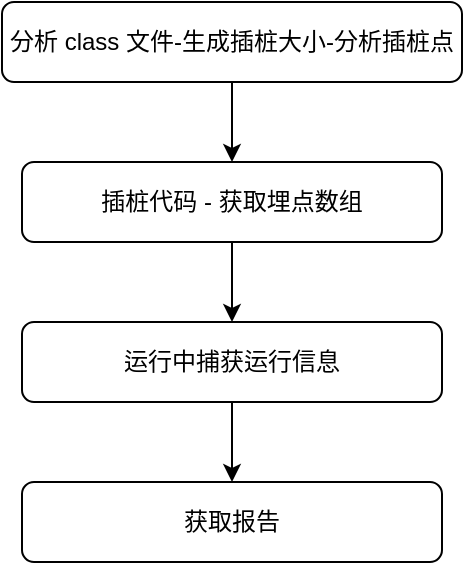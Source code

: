 <mxfile version="26.2.14">
  <diagram name="第 1 页" id="3ia7q-Knr6znW_yvoLYE">
    <mxGraphModel dx="1418" dy="706" grid="1" gridSize="10" guides="1" tooltips="1" connect="1" arrows="1" fold="1" page="1" pageScale="1" pageWidth="827" pageHeight="1169" math="0" shadow="0">
      <root>
        <mxCell id="0" />
        <mxCell id="1" parent="0" />
        <mxCell id="_zUsROH8ab4SfC9B2NgK-4" style="edgeStyle=orthogonalEdgeStyle;rounded=0;orthogonalLoop=1;jettySize=auto;html=1;" edge="1" parent="1" source="_zUsROH8ab4SfC9B2NgK-1" target="_zUsROH8ab4SfC9B2NgK-5">
          <mxGeometry relative="1" as="geometry">
            <mxPoint x="355" y="320" as="targetPoint" />
          </mxGeometry>
        </mxCell>
        <mxCell id="_zUsROH8ab4SfC9B2NgK-1" value="插桩代码 - 获取埋点数组" style="rounded=1;whiteSpace=wrap;html=1;" vertex="1" parent="1">
          <mxGeometry x="250" y="230" width="210" height="40" as="geometry" />
        </mxCell>
        <mxCell id="_zUsROH8ab4SfC9B2NgK-3" style="edgeStyle=orthogonalEdgeStyle;rounded=0;orthogonalLoop=1;jettySize=auto;html=1;" edge="1" parent="1" source="_zUsROH8ab4SfC9B2NgK-2" target="_zUsROH8ab4SfC9B2NgK-1">
          <mxGeometry relative="1" as="geometry" />
        </mxCell>
        <mxCell id="_zUsROH8ab4SfC9B2NgK-2" value="分析 class 文件-生成插桩大小-分析插桩点" style="rounded=1;whiteSpace=wrap;html=1;" vertex="1" parent="1">
          <mxGeometry x="240" y="150" width="230" height="40" as="geometry" />
        </mxCell>
        <mxCell id="_zUsROH8ab4SfC9B2NgK-7" style="edgeStyle=orthogonalEdgeStyle;rounded=0;orthogonalLoop=1;jettySize=auto;html=1;" edge="1" parent="1" source="_zUsROH8ab4SfC9B2NgK-5" target="_zUsROH8ab4SfC9B2NgK-6">
          <mxGeometry relative="1" as="geometry" />
        </mxCell>
        <mxCell id="_zUsROH8ab4SfC9B2NgK-5" value="运行中捕获运行信息" style="rounded=1;whiteSpace=wrap;html=1;" vertex="1" parent="1">
          <mxGeometry x="250" y="310" width="210" height="40" as="geometry" />
        </mxCell>
        <mxCell id="_zUsROH8ab4SfC9B2NgK-6" value="获取报告" style="rounded=1;whiteSpace=wrap;html=1;" vertex="1" parent="1">
          <mxGeometry x="250" y="390" width="210" height="40" as="geometry" />
        </mxCell>
      </root>
    </mxGraphModel>
  </diagram>
</mxfile>
